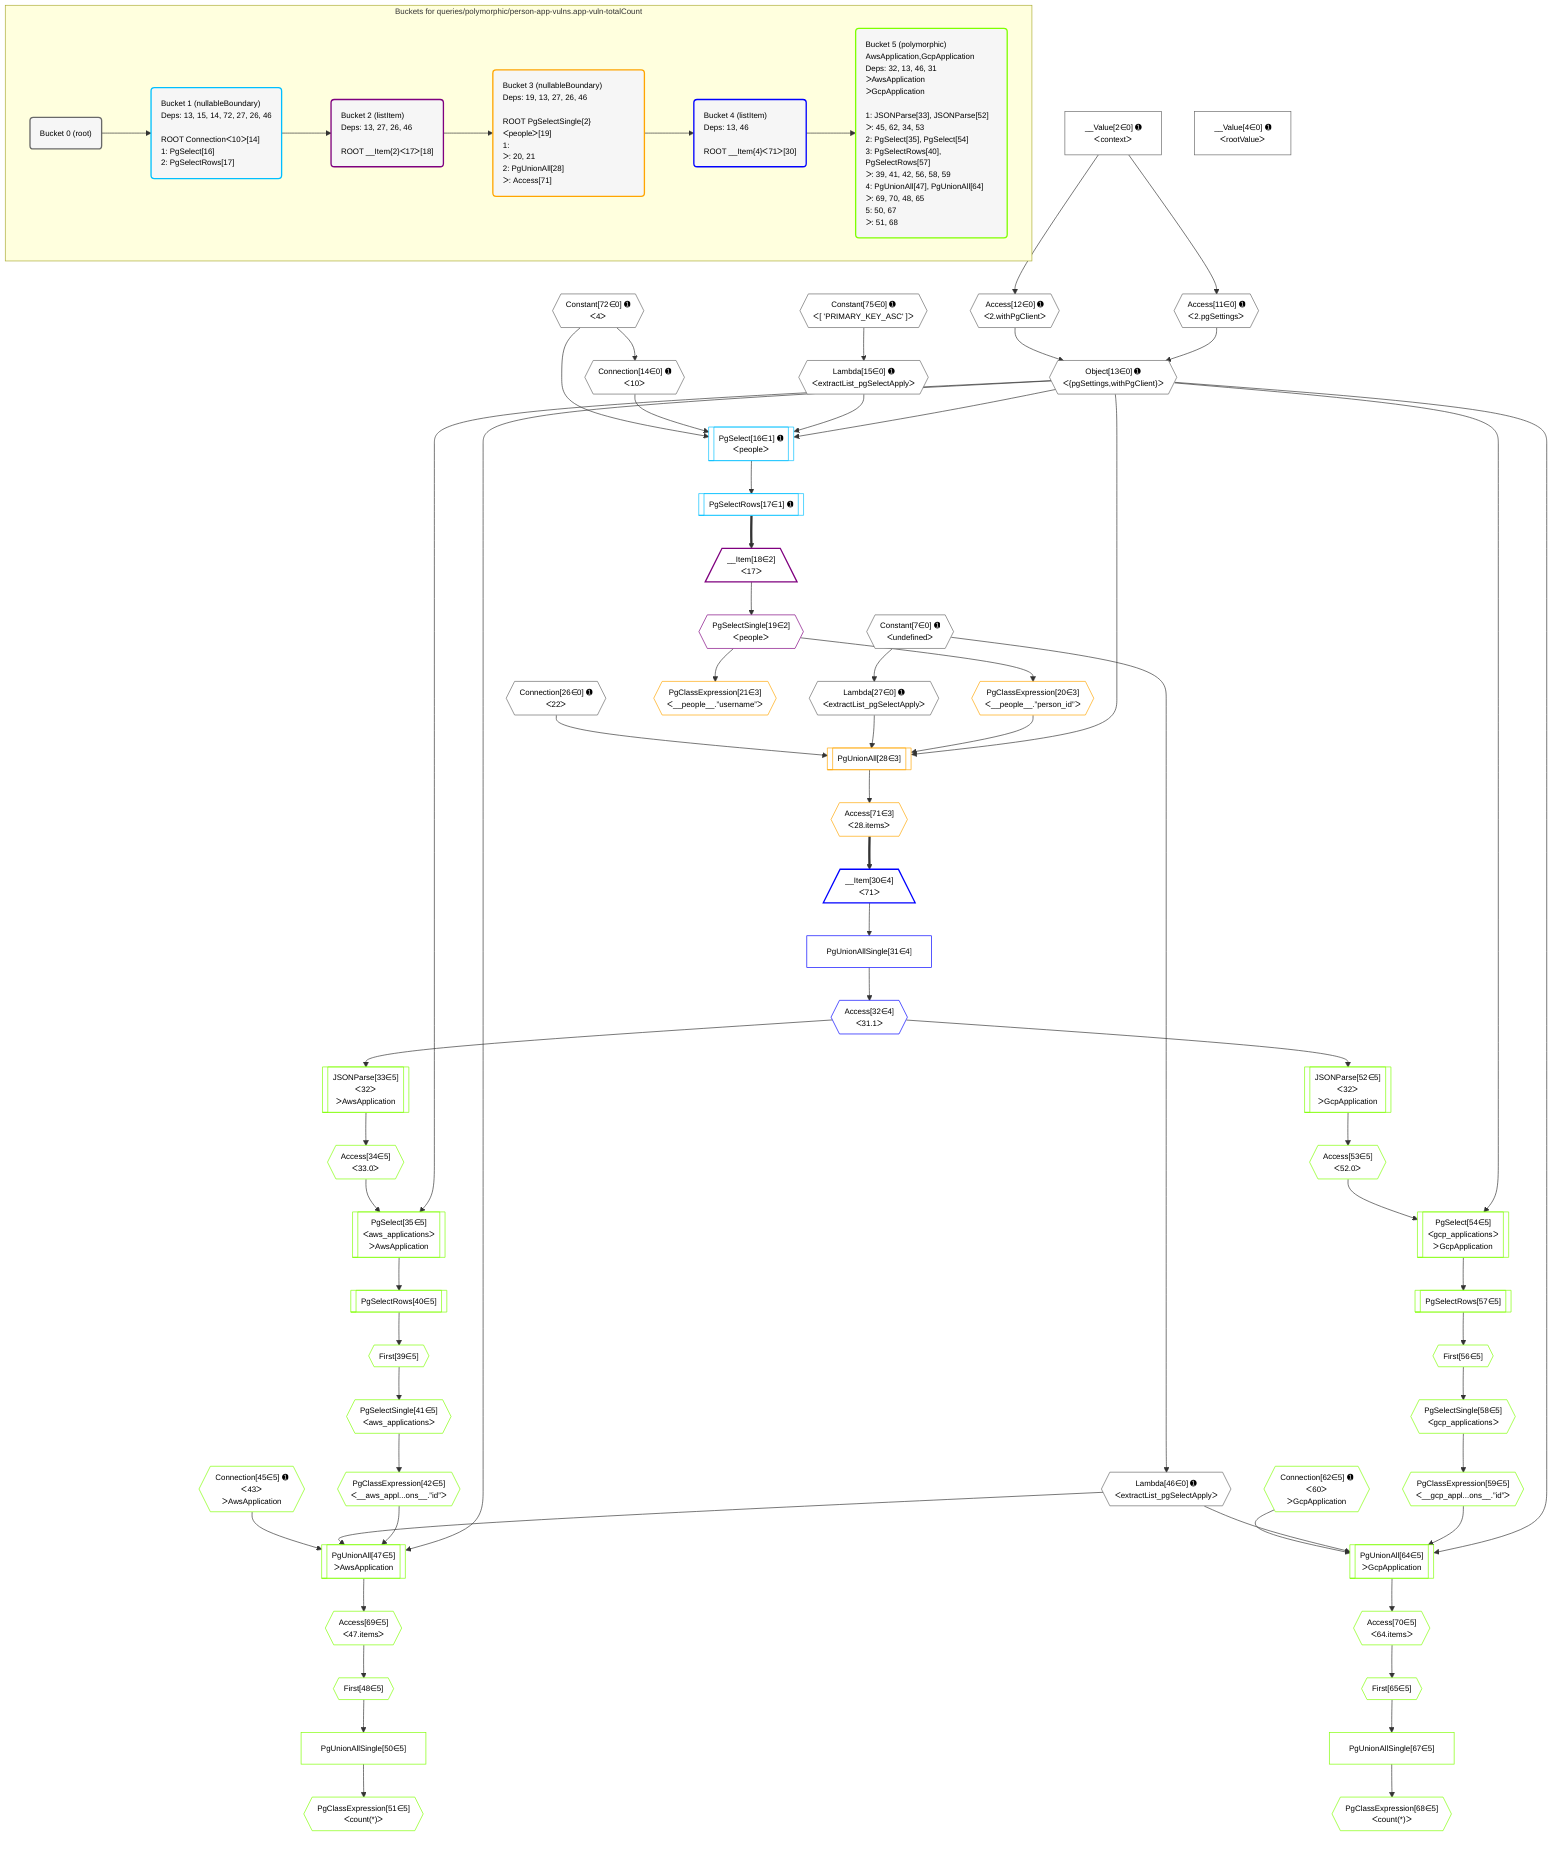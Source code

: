 %%{init: {'themeVariables': { 'fontSize': '12px'}}}%%
graph TD
    classDef path fill:#eee,stroke:#000,color:#000
    classDef plan fill:#fff,stroke-width:1px,color:#000
    classDef itemplan fill:#fff,stroke-width:2px,color:#000
    classDef unbatchedplan fill:#dff,stroke-width:1px,color:#000
    classDef sideeffectplan fill:#fcc,stroke-width:2px,color:#000
    classDef bucket fill:#f6f6f6,color:#000,stroke-width:2px,text-align:left


    %% plan dependencies
    Object13{{"Object[13∈0] ➊<br />ᐸ{pgSettings,withPgClient}ᐳ"}}:::plan
    Access11{{"Access[11∈0] ➊<br />ᐸ2.pgSettingsᐳ"}}:::plan
    Access12{{"Access[12∈0] ➊<br />ᐸ2.withPgClientᐳ"}}:::plan
    Access11 & Access12 --> Object13
    __Value2["__Value[2∈0] ➊<br />ᐸcontextᐳ"]:::plan
    __Value2 --> Access11
    __Value2 --> Access12
    Connection14{{"Connection[14∈0] ➊<br />ᐸ10ᐳ"}}:::plan
    Constant72{{"Constant[72∈0] ➊<br />ᐸ4ᐳ"}}:::plan
    Constant72 --> Connection14
    Lambda15{{"Lambda[15∈0] ➊<br />ᐸextractList_pgSelectApplyᐳ"}}:::plan
    Constant75{{"Constant[75∈0] ➊<br />ᐸ[ 'PRIMARY_KEY_ASC' ]ᐳ"}}:::plan
    Constant75 --> Lambda15
    Lambda27{{"Lambda[27∈0] ➊<br />ᐸextractList_pgSelectApplyᐳ"}}:::plan
    Constant7{{"Constant[7∈0] ➊<br />ᐸundefinedᐳ"}}:::plan
    Constant7 --> Lambda27
    Lambda46{{"Lambda[46∈0] ➊<br />ᐸextractList_pgSelectApplyᐳ"}}:::plan
    Constant7 --> Lambda46
    __Value4["__Value[4∈0] ➊<br />ᐸrootValueᐳ"]:::plan
    Connection26{{"Connection[26∈0] ➊<br />ᐸ22ᐳ"}}:::plan
    PgSelect16[["PgSelect[16∈1] ➊<br />ᐸpeopleᐳ"]]:::plan
    Object13 & Lambda15 & Connection14 & Constant72 --> PgSelect16
    PgSelectRows17[["PgSelectRows[17∈1] ➊"]]:::plan
    PgSelect16 --> PgSelectRows17
    __Item18[/"__Item[18∈2]<br />ᐸ17ᐳ"\]:::itemplan
    PgSelectRows17 ==> __Item18
    PgSelectSingle19{{"PgSelectSingle[19∈2]<br />ᐸpeopleᐳ"}}:::plan
    __Item18 --> PgSelectSingle19
    PgUnionAll28[["PgUnionAll[28∈3]"]]:::plan
    PgClassExpression20{{"PgClassExpression[20∈3]<br />ᐸ__people__.”person_id”ᐳ"}}:::plan
    Object13 & PgClassExpression20 & Lambda27 & Connection26 --> PgUnionAll28
    PgSelectSingle19 --> PgClassExpression20
    PgClassExpression21{{"PgClassExpression[21∈3]<br />ᐸ__people__.”username”ᐳ"}}:::plan
    PgSelectSingle19 --> PgClassExpression21
    Access71{{"Access[71∈3]<br />ᐸ28.itemsᐳ"}}:::plan
    PgUnionAll28 --> Access71
    __Item30[/"__Item[30∈4]<br />ᐸ71ᐳ"\]:::itemplan
    Access71 ==> __Item30
    PgUnionAllSingle31["PgUnionAllSingle[31∈4]"]:::plan
    __Item30 --> PgUnionAllSingle31
    Access32{{"Access[32∈4]<br />ᐸ31.1ᐳ"}}:::plan
    PgUnionAllSingle31 --> Access32
    PgUnionAll47[["PgUnionAll[47∈5]<br />ᐳAwsApplication"]]:::plan
    PgClassExpression42{{"PgClassExpression[42∈5]<br />ᐸ__aws_appl...ons__.”id”ᐳ"}}:::plan
    Connection45{{"Connection[45∈5] ➊<br />ᐸ43ᐳ<br />ᐳAwsApplication"}}:::plan
    Object13 & PgClassExpression42 & Lambda46 & Connection45 --> PgUnionAll47
    PgUnionAll64[["PgUnionAll[64∈5]<br />ᐳGcpApplication"]]:::plan
    PgClassExpression59{{"PgClassExpression[59∈5]<br />ᐸ__gcp_appl...ons__.”id”ᐳ"}}:::plan
    Connection62{{"Connection[62∈5] ➊<br />ᐸ60ᐳ<br />ᐳGcpApplication"}}:::plan
    Object13 & PgClassExpression59 & Lambda46 & Connection62 --> PgUnionAll64
    PgSelect35[["PgSelect[35∈5]<br />ᐸaws_applicationsᐳ<br />ᐳAwsApplication"]]:::plan
    Access34{{"Access[34∈5]<br />ᐸ33.0ᐳ"}}:::plan
    Object13 & Access34 --> PgSelect35
    PgSelect54[["PgSelect[54∈5]<br />ᐸgcp_applicationsᐳ<br />ᐳGcpApplication"]]:::plan
    Access53{{"Access[53∈5]<br />ᐸ52.0ᐳ"}}:::plan
    Object13 & Access53 --> PgSelect54
    JSONParse33[["JSONParse[33∈5]<br />ᐸ32ᐳ<br />ᐳAwsApplication"]]:::plan
    Access32 --> JSONParse33
    JSONParse33 --> Access34
    First39{{"First[39∈5]"}}:::plan
    PgSelectRows40[["PgSelectRows[40∈5]"]]:::plan
    PgSelectRows40 --> First39
    PgSelect35 --> PgSelectRows40
    PgSelectSingle41{{"PgSelectSingle[41∈5]<br />ᐸaws_applicationsᐳ"}}:::plan
    First39 --> PgSelectSingle41
    PgSelectSingle41 --> PgClassExpression42
    First48{{"First[48∈5]"}}:::plan
    Access69{{"Access[69∈5]<br />ᐸ47.itemsᐳ"}}:::plan
    Access69 --> First48
    PgUnionAllSingle50["PgUnionAllSingle[50∈5]"]:::plan
    First48 --> PgUnionAllSingle50
    PgClassExpression51{{"PgClassExpression[51∈5]<br />ᐸcount(*)ᐳ"}}:::plan
    PgUnionAllSingle50 --> PgClassExpression51
    JSONParse52[["JSONParse[52∈5]<br />ᐸ32ᐳ<br />ᐳGcpApplication"]]:::plan
    Access32 --> JSONParse52
    JSONParse52 --> Access53
    First56{{"First[56∈5]"}}:::plan
    PgSelectRows57[["PgSelectRows[57∈5]"]]:::plan
    PgSelectRows57 --> First56
    PgSelect54 --> PgSelectRows57
    PgSelectSingle58{{"PgSelectSingle[58∈5]<br />ᐸgcp_applicationsᐳ"}}:::plan
    First56 --> PgSelectSingle58
    PgSelectSingle58 --> PgClassExpression59
    First65{{"First[65∈5]"}}:::plan
    Access70{{"Access[70∈5]<br />ᐸ64.itemsᐳ"}}:::plan
    Access70 --> First65
    PgUnionAllSingle67["PgUnionAllSingle[67∈5]"]:::plan
    First65 --> PgUnionAllSingle67
    PgClassExpression68{{"PgClassExpression[68∈5]<br />ᐸcount(*)ᐳ"}}:::plan
    PgUnionAllSingle67 --> PgClassExpression68
    PgUnionAll47 --> Access69
    PgUnionAll64 --> Access70

    %% define steps

    subgraph "Buckets for queries/polymorphic/person-app-vulns.app-vuln-totalCount"
    Bucket0("Bucket 0 (root)"):::bucket
    classDef bucket0 stroke:#696969
    class Bucket0,__Value2,__Value4,Constant7,Access11,Access12,Object13,Connection14,Lambda15,Connection26,Lambda27,Lambda46,Constant72,Constant75 bucket0
    Bucket1("Bucket 1 (nullableBoundary)<br />Deps: 13, 15, 14, 72, 27, 26, 46<br /><br />ROOT Connectionᐸ10ᐳ[14]<br />1: PgSelect[16]<br />2: PgSelectRows[17]"):::bucket
    classDef bucket1 stroke:#00bfff
    class Bucket1,PgSelect16,PgSelectRows17 bucket1
    Bucket2("Bucket 2 (listItem)<br />Deps: 13, 27, 26, 46<br /><br />ROOT __Item{2}ᐸ17ᐳ[18]"):::bucket
    classDef bucket2 stroke:#7f007f
    class Bucket2,__Item18,PgSelectSingle19 bucket2
    Bucket3("Bucket 3 (nullableBoundary)<br />Deps: 19, 13, 27, 26, 46<br /><br />ROOT PgSelectSingle{2}ᐸpeopleᐳ[19]<br />1: <br />ᐳ: 20, 21<br />2: PgUnionAll[28]<br />ᐳ: Access[71]"):::bucket
    classDef bucket3 stroke:#ffa500
    class Bucket3,PgClassExpression20,PgClassExpression21,PgUnionAll28,Access71 bucket3
    Bucket4("Bucket 4 (listItem)<br />Deps: 13, 46<br /><br />ROOT __Item{4}ᐸ71ᐳ[30]"):::bucket
    classDef bucket4 stroke:#0000ff
    class Bucket4,__Item30,PgUnionAllSingle31,Access32 bucket4
    Bucket5("Bucket 5 (polymorphic)<br />AwsApplication,GcpApplication<br />Deps: 32, 13, 46, 31<br />ᐳAwsApplication<br />ᐳGcpApplication<br /><br />1: JSONParse[33], JSONParse[52]<br />ᐳ: 45, 62, 34, 53<br />2: PgSelect[35], PgSelect[54]<br />3: PgSelectRows[40], PgSelectRows[57]<br />ᐳ: 39, 41, 42, 56, 58, 59<br />4: PgUnionAll[47], PgUnionAll[64]<br />ᐳ: 69, 70, 48, 65<br />5: 50, 67<br />ᐳ: 51, 68"):::bucket
    classDef bucket5 stroke:#7fff00
    class Bucket5,JSONParse33,Access34,PgSelect35,First39,PgSelectRows40,PgSelectSingle41,PgClassExpression42,Connection45,PgUnionAll47,First48,PgUnionAllSingle50,PgClassExpression51,JSONParse52,Access53,PgSelect54,First56,PgSelectRows57,PgSelectSingle58,PgClassExpression59,Connection62,PgUnionAll64,First65,PgUnionAllSingle67,PgClassExpression68,Access69,Access70 bucket5
    Bucket0 --> Bucket1
    Bucket1 --> Bucket2
    Bucket2 --> Bucket3
    Bucket3 --> Bucket4
    Bucket4 --> Bucket5
    end